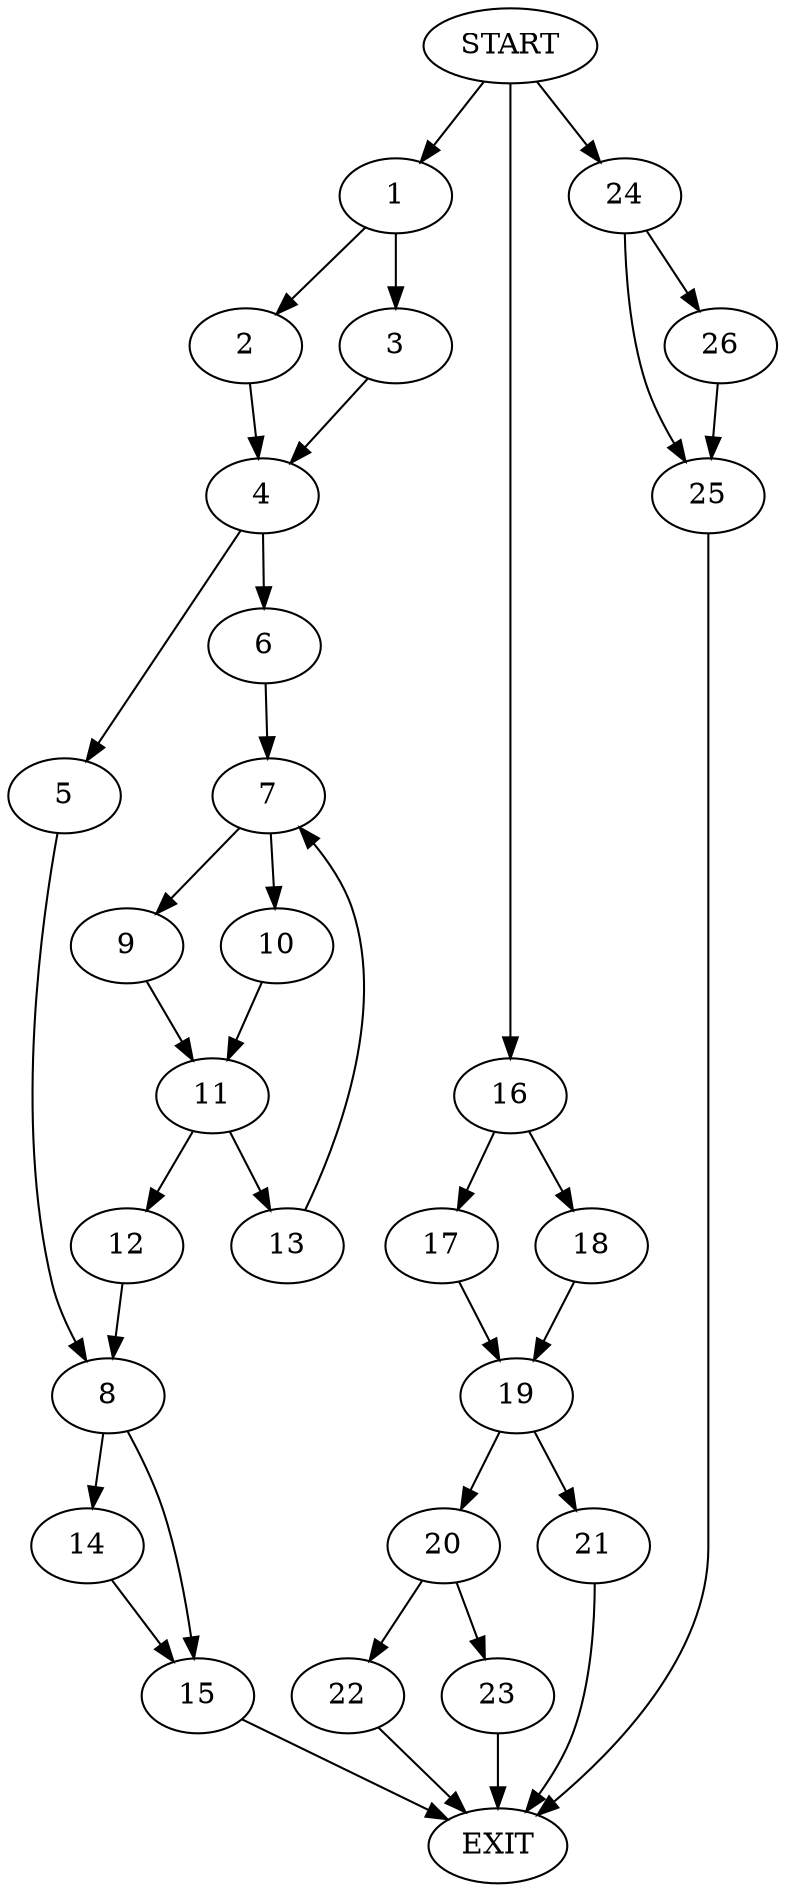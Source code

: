 digraph {
0 [label="START"]
27 [label="EXIT"]
0 -> 1
1 -> 2
1 -> 3
2 -> 4
3 -> 4
4 -> 5
4 -> 6
6 -> 7
5 -> 8
7 -> 9
7 -> 10
10 -> 11
9 -> 11
11 -> 12
11 -> 13
13 -> 7
12 -> 8
8 -> 14
8 -> 15
14 -> 15
15 -> 27
0 -> 16
16 -> 17
16 -> 18
18 -> 19
17 -> 19
19 -> 20
19 -> 21
21 -> 27
20 -> 22
20 -> 23
23 -> 27
22 -> 27
0 -> 24
24 -> 25
24 -> 26
25 -> 27
26 -> 25
}
